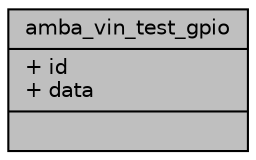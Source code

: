 digraph "amba_vin_test_gpio"
{
 // INTERACTIVE_SVG=YES
 // LATEX_PDF_SIZE
  bgcolor="transparent";
  edge [fontname="Helvetica",fontsize="10",labelfontname="Helvetica",labelfontsize="10"];
  node [fontname="Helvetica",fontsize="10",shape=record];
  Node1 [label="{amba_vin_test_gpio\n|+ id\l+ data\l|}",height=0.2,width=0.4,color="black", fillcolor="grey75", style="filled", fontcolor="black",tooltip=" "];
}
